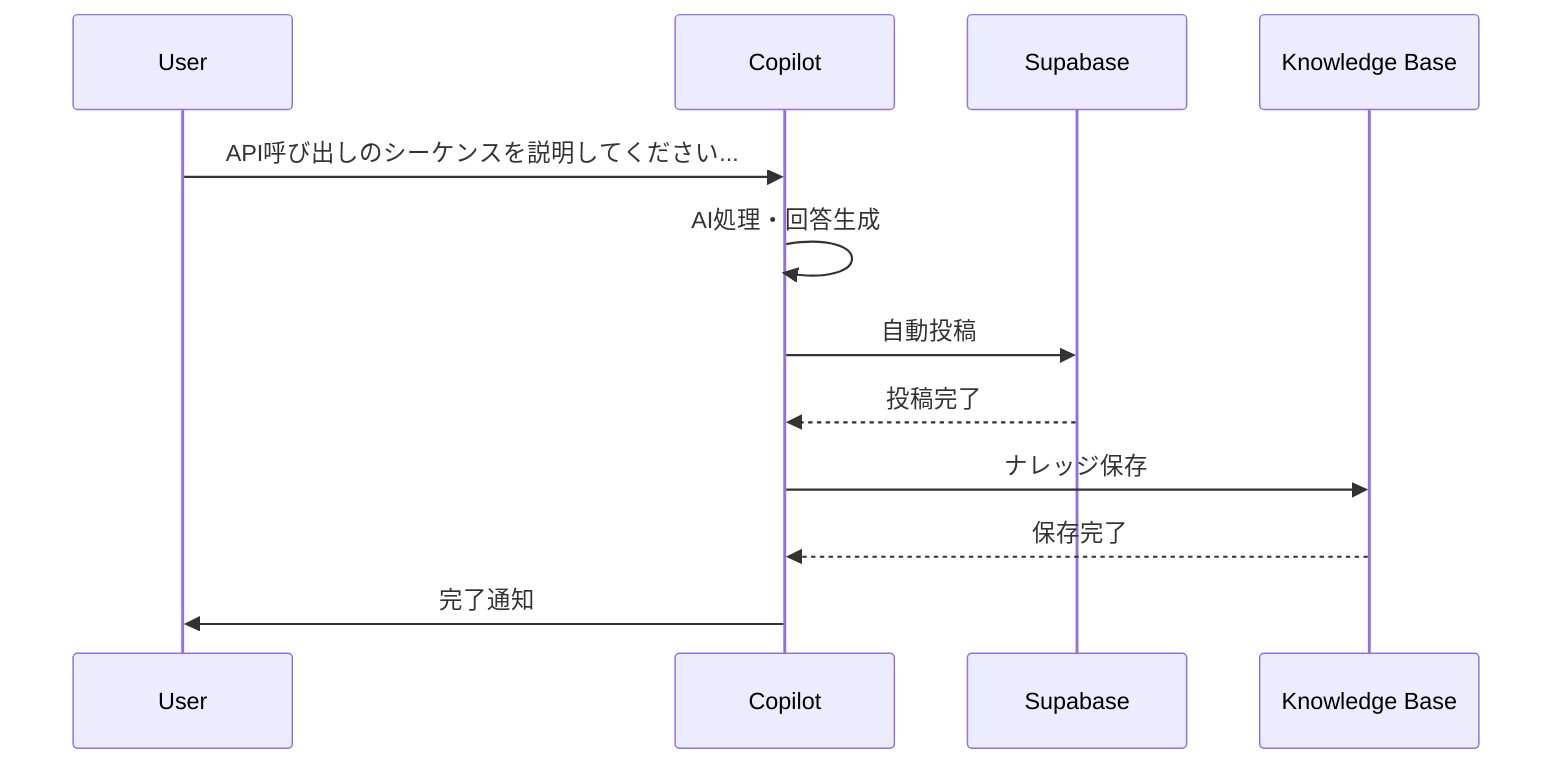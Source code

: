 sequenceDiagram
    participant U as User
    participant C as Copilot
    participant S as Supabase
    participant K as Knowledge Base
    
    U->>C: API呼び出しのシーケンスを説明してください...
    C->>C: AI処理・回答生成
    C->>S: 自動投稿
    S-->>C: 投稿完了
    C->>K: ナレッジ保存
    K-->>C: 保存完了
    C->>U: 完了通知
